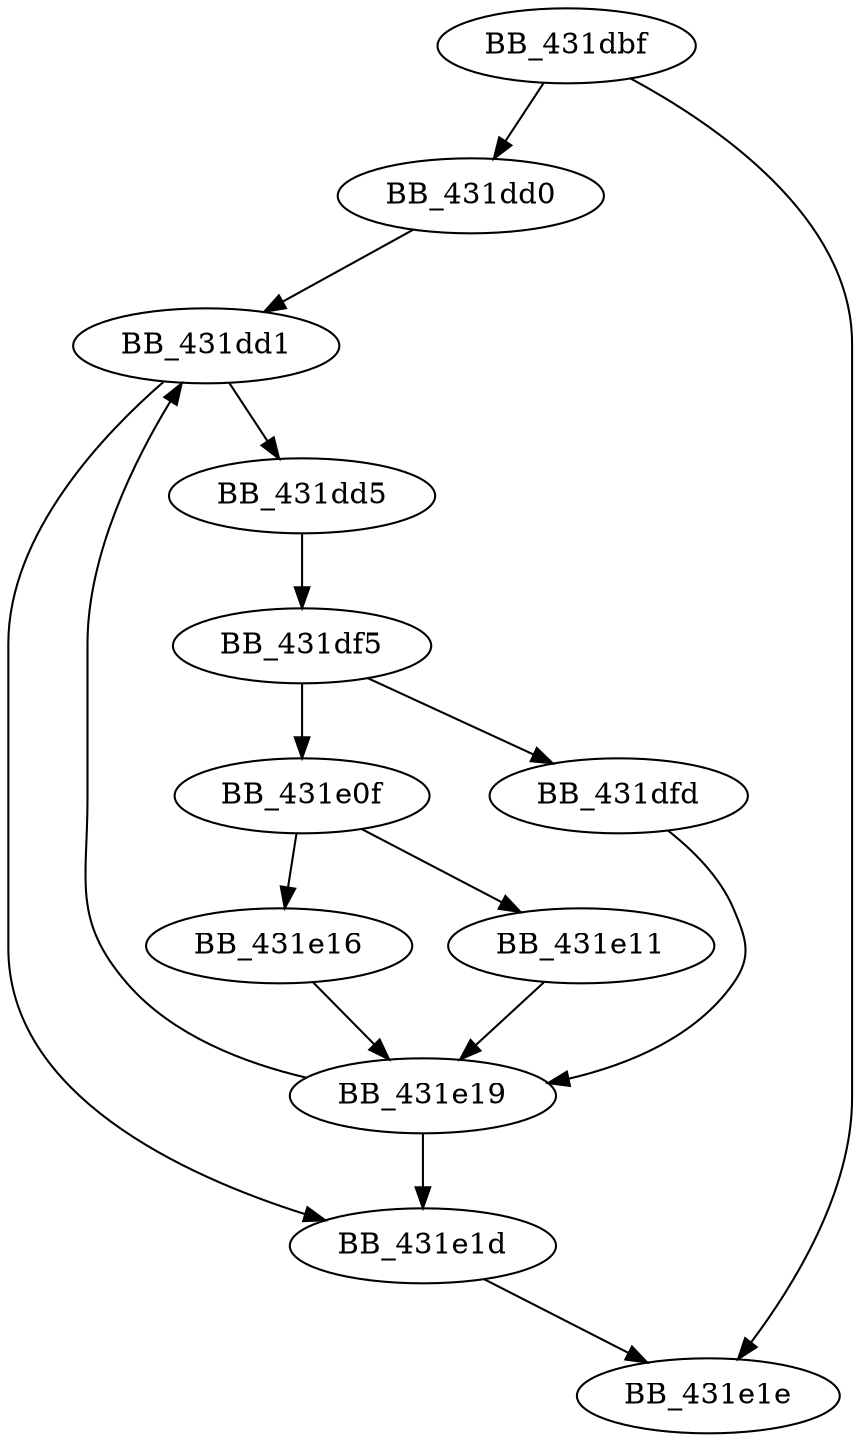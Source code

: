 DiGraph _TranslateName{
BB_431dbf->BB_431dd0
BB_431dbf->BB_431e1e
BB_431dd0->BB_431dd1
BB_431dd1->BB_431dd5
BB_431dd1->BB_431e1d
BB_431dd5->BB_431df5
BB_431df5->BB_431dfd
BB_431df5->BB_431e0f
BB_431dfd->BB_431e19
BB_431e0f->BB_431e11
BB_431e0f->BB_431e16
BB_431e11->BB_431e19
BB_431e16->BB_431e19
BB_431e19->BB_431dd1
BB_431e19->BB_431e1d
BB_431e1d->BB_431e1e
}
